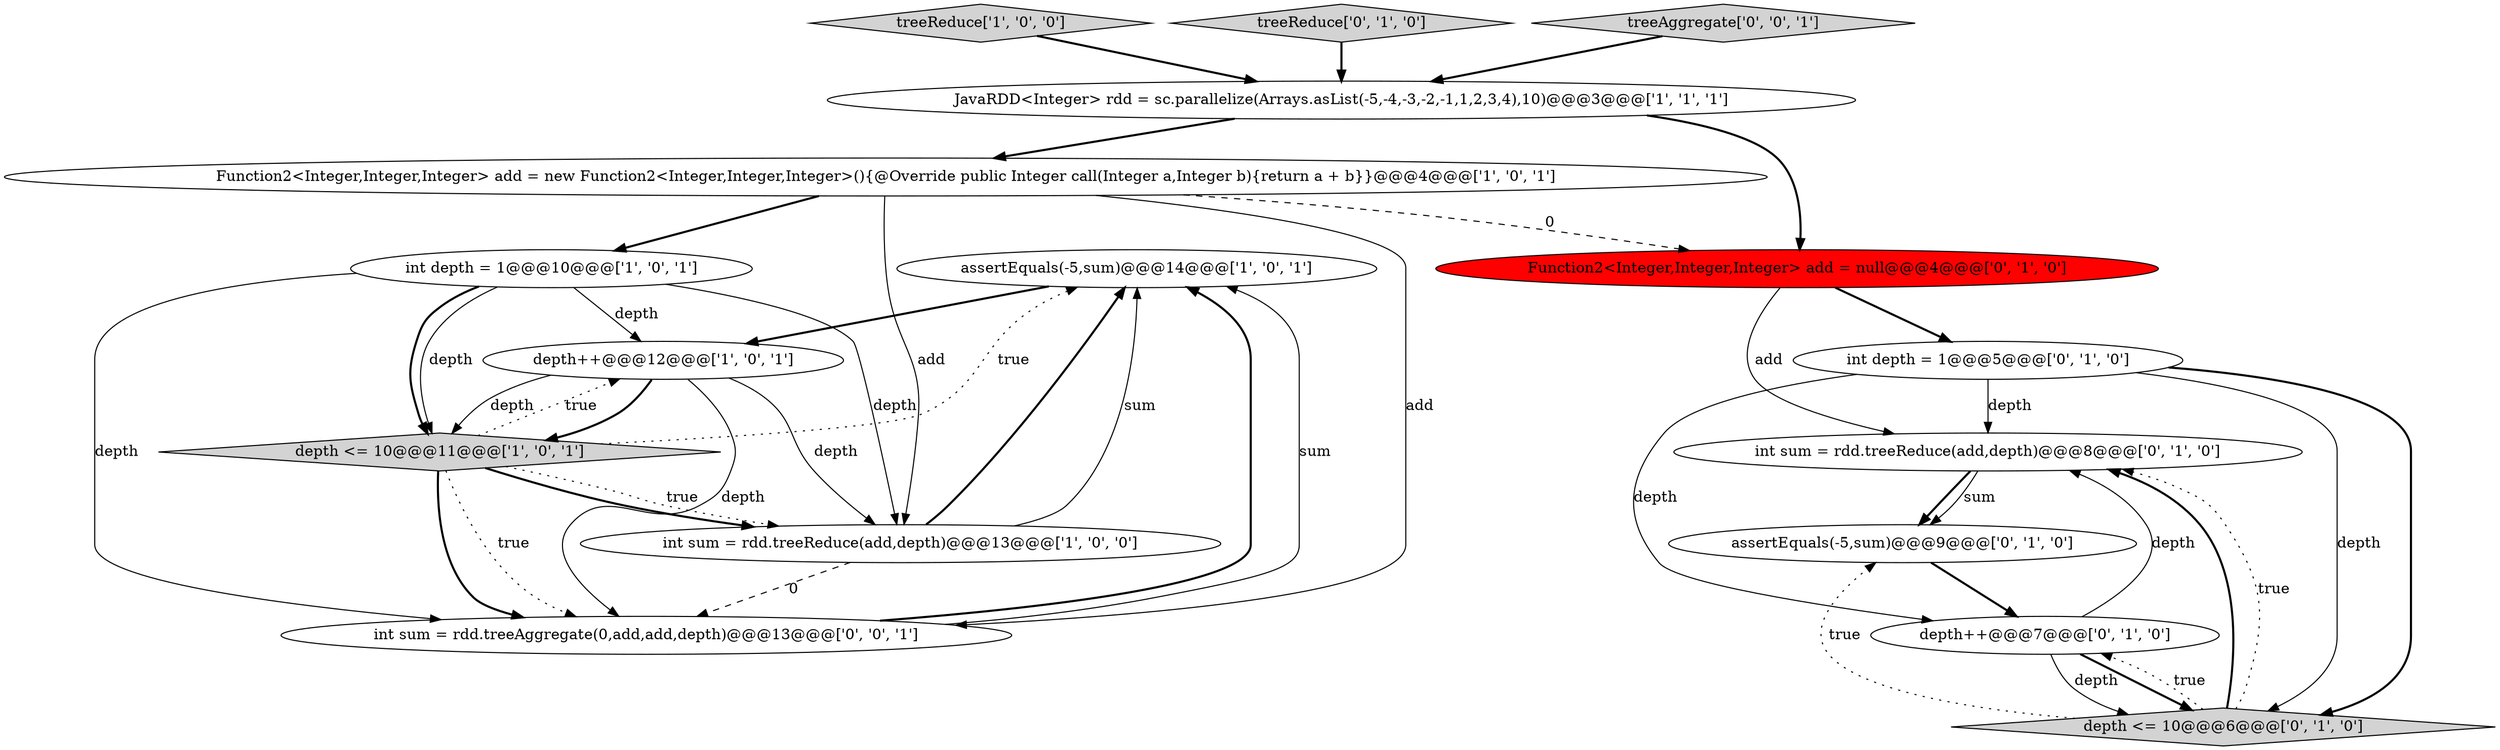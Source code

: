 digraph {
5 [style = filled, label = "assertEquals(-5,sum)@@@14@@@['1', '0', '1']", fillcolor = white, shape = ellipse image = "AAA0AAABBB1BBB"];
0 [style = filled, label = "treeReduce['1', '0', '0']", fillcolor = lightgray, shape = diamond image = "AAA0AAABBB1BBB"];
3 [style = filled, label = "JavaRDD<Integer> rdd = sc.parallelize(Arrays.asList(-5,-4,-3,-2,-1,1,2,3,4),10)@@@3@@@['1', '1', '1']", fillcolor = white, shape = ellipse image = "AAA0AAABBB1BBB"];
11 [style = filled, label = "depth <= 10@@@6@@@['0', '1', '0']", fillcolor = lightgray, shape = diamond image = "AAA0AAABBB2BBB"];
2 [style = filled, label = "int sum = rdd.treeReduce(add,depth)@@@13@@@['1', '0', '0']", fillcolor = white, shape = ellipse image = "AAA0AAABBB1BBB"];
14 [style = filled, label = "Function2<Integer,Integer,Integer> add = null@@@4@@@['0', '1', '0']", fillcolor = red, shape = ellipse image = "AAA1AAABBB2BBB"];
6 [style = filled, label = "Function2<Integer,Integer,Integer> add = new Function2<Integer,Integer,Integer>(){@Override public Integer call(Integer a,Integer b){return a + b}}@@@4@@@['1', '0', '1']", fillcolor = white, shape = ellipse image = "AAA0AAABBB1BBB"];
13 [style = filled, label = "treeReduce['0', '1', '0']", fillcolor = lightgray, shape = diamond image = "AAA0AAABBB2BBB"];
16 [style = filled, label = "treeAggregate['0', '0', '1']", fillcolor = lightgray, shape = diamond image = "AAA0AAABBB3BBB"];
7 [style = filled, label = "int depth = 1@@@10@@@['1', '0', '1']", fillcolor = white, shape = ellipse image = "AAA0AAABBB1BBB"];
9 [style = filled, label = "assertEquals(-5,sum)@@@9@@@['0', '1', '0']", fillcolor = white, shape = ellipse image = "AAA0AAABBB2BBB"];
1 [style = filled, label = "depth++@@@12@@@['1', '0', '1']", fillcolor = white, shape = ellipse image = "AAA0AAABBB1BBB"];
12 [style = filled, label = "depth++@@@7@@@['0', '1', '0']", fillcolor = white, shape = ellipse image = "AAA0AAABBB2BBB"];
8 [style = filled, label = "int sum = rdd.treeReduce(add,depth)@@@8@@@['0', '1', '0']", fillcolor = white, shape = ellipse image = "AAA0AAABBB2BBB"];
10 [style = filled, label = "int depth = 1@@@5@@@['0', '1', '0']", fillcolor = white, shape = ellipse image = "AAA0AAABBB2BBB"];
4 [style = filled, label = "depth <= 10@@@11@@@['1', '0', '1']", fillcolor = lightgray, shape = diamond image = "AAA0AAABBB1BBB"];
15 [style = filled, label = "int sum = rdd.treeAggregate(0,add,add,depth)@@@13@@@['0', '0', '1']", fillcolor = white, shape = ellipse image = "AAA0AAABBB3BBB"];
7->4 [style = solid, label="depth"];
0->3 [style = bold, label=""];
16->3 [style = bold, label=""];
4->5 [style = dotted, label="true"];
1->15 [style = solid, label="depth"];
1->4 [style = bold, label=""];
7->1 [style = solid, label="depth"];
4->1 [style = dotted, label="true"];
7->2 [style = solid, label="depth"];
3->14 [style = bold, label=""];
4->15 [style = bold, label=""];
12->11 [style = bold, label=""];
11->12 [style = dotted, label="true"];
14->10 [style = bold, label=""];
3->6 [style = bold, label=""];
14->8 [style = solid, label="add"];
11->9 [style = dotted, label="true"];
4->2 [style = bold, label=""];
7->4 [style = bold, label=""];
4->15 [style = dotted, label="true"];
6->14 [style = dashed, label="0"];
15->5 [style = bold, label=""];
12->8 [style = solid, label="depth"];
4->2 [style = dotted, label="true"];
2->15 [style = dashed, label="0"];
10->8 [style = solid, label="depth"];
5->1 [style = bold, label=""];
7->15 [style = solid, label="depth"];
13->3 [style = bold, label=""];
1->4 [style = solid, label="depth"];
8->9 [style = bold, label=""];
10->11 [style = solid, label="depth"];
1->2 [style = solid, label="depth"];
11->8 [style = bold, label=""];
11->8 [style = dotted, label="true"];
8->9 [style = solid, label="sum"];
9->12 [style = bold, label=""];
12->11 [style = solid, label="depth"];
6->2 [style = solid, label="add"];
6->15 [style = solid, label="add"];
6->7 [style = bold, label=""];
15->5 [style = solid, label="sum"];
2->5 [style = solid, label="sum"];
10->12 [style = solid, label="depth"];
2->5 [style = bold, label=""];
10->11 [style = bold, label=""];
}
